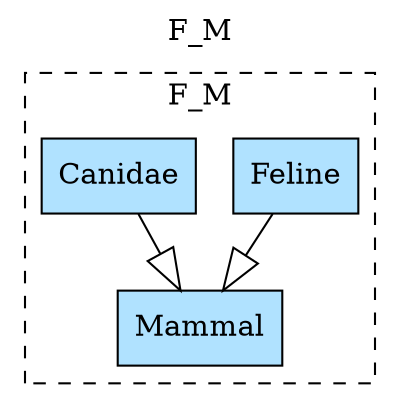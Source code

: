 digraph {graph[label=F_M,labelloc=tl,labelfontsize=12];
subgraph cluster_F_M{style=dashed;label=F_M;
"Feline"[shape=record,fillcolor=lightskyblue1,style = filled,label="Feline"];
"Canidae"[shape=record,fillcolor=lightskyblue1,style = filled,label="Canidae"];
"Mammal"[shape=record,fillcolor=lightskyblue1,style = filled,label="Mammal"];

"Feline"->"Mammal"[arrowhead=onormal,arrowsize=2.0];
"Canidae"->"Mammal"[arrowhead=onormal,arrowsize=2.0];

}
}